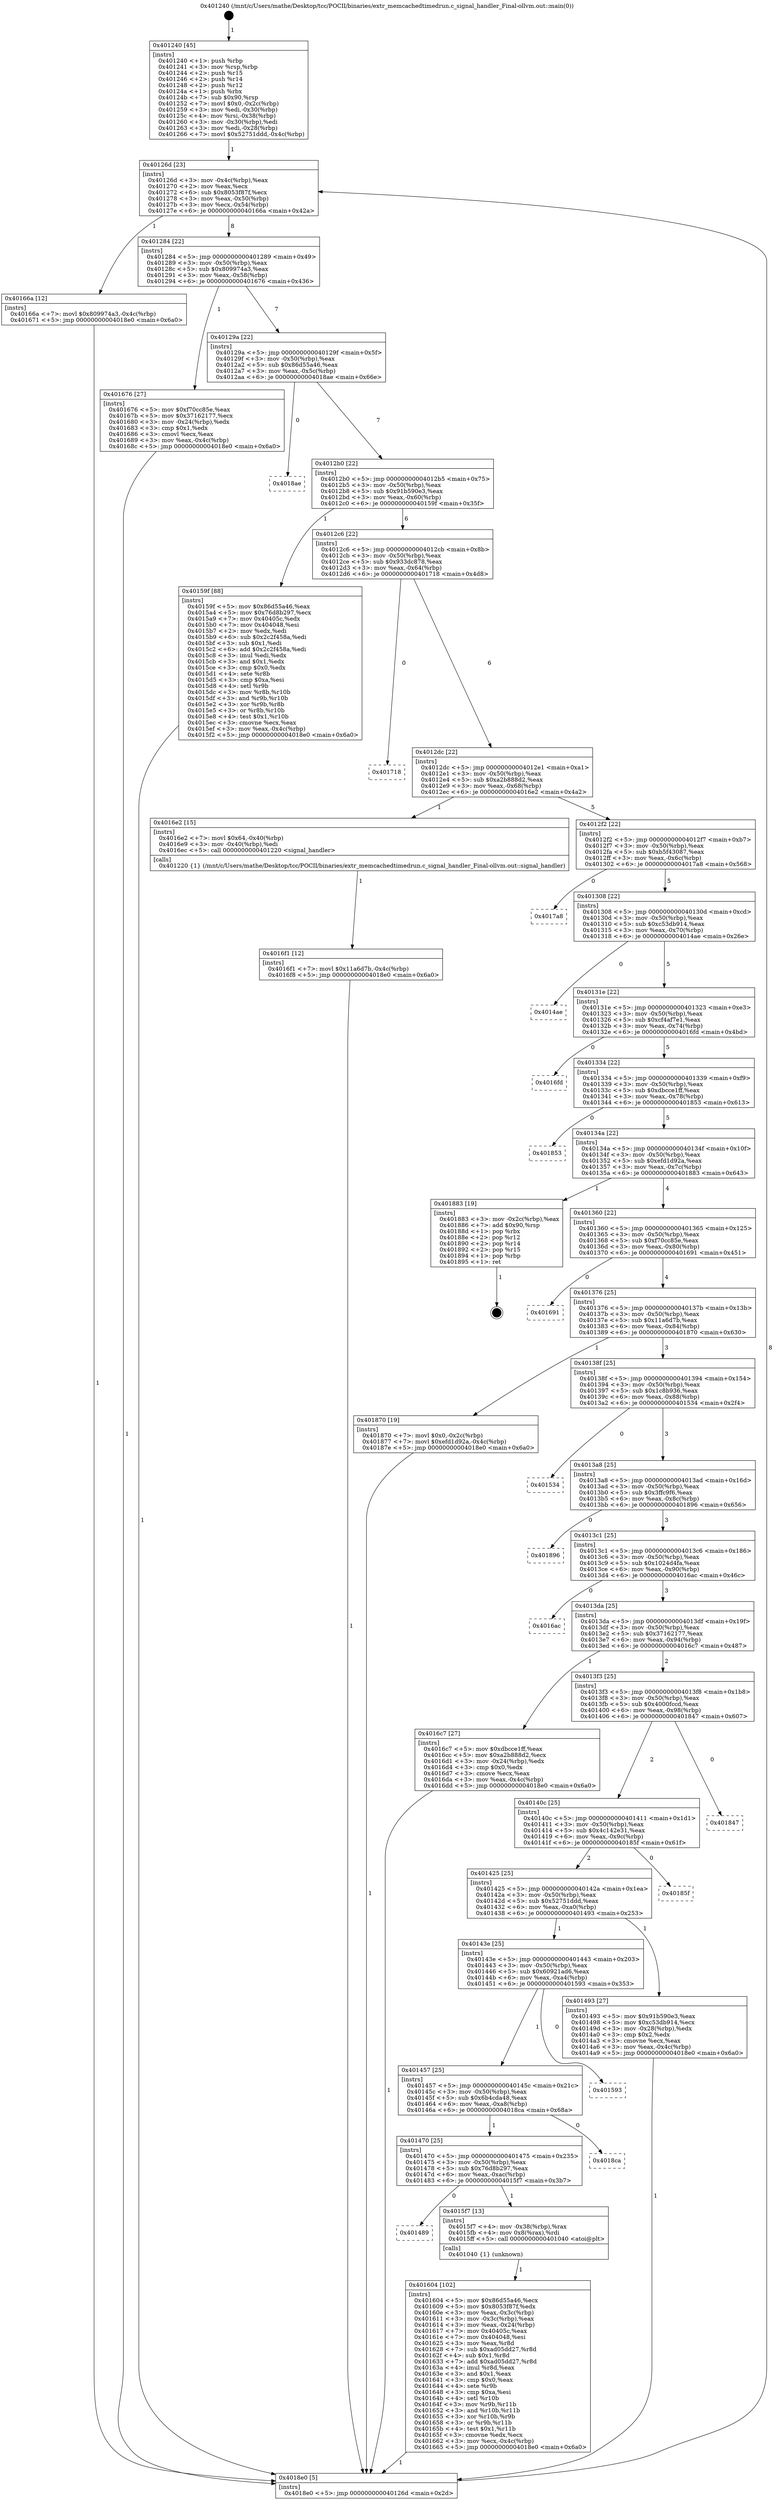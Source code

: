digraph "0x401240" {
  label = "0x401240 (/mnt/c/Users/mathe/Desktop/tcc/POCII/binaries/extr_memcachedtimedrun.c_signal_handler_Final-ollvm.out::main(0))"
  labelloc = "t"
  node[shape=record]

  Entry [label="",width=0.3,height=0.3,shape=circle,fillcolor=black,style=filled]
  "0x40126d" [label="{
     0x40126d [23]\l
     | [instrs]\l
     &nbsp;&nbsp;0x40126d \<+3\>: mov -0x4c(%rbp),%eax\l
     &nbsp;&nbsp;0x401270 \<+2\>: mov %eax,%ecx\l
     &nbsp;&nbsp;0x401272 \<+6\>: sub $0x8053f87f,%ecx\l
     &nbsp;&nbsp;0x401278 \<+3\>: mov %eax,-0x50(%rbp)\l
     &nbsp;&nbsp;0x40127b \<+3\>: mov %ecx,-0x54(%rbp)\l
     &nbsp;&nbsp;0x40127e \<+6\>: je 000000000040166a \<main+0x42a\>\l
  }"]
  "0x40166a" [label="{
     0x40166a [12]\l
     | [instrs]\l
     &nbsp;&nbsp;0x40166a \<+7\>: movl $0x809974a3,-0x4c(%rbp)\l
     &nbsp;&nbsp;0x401671 \<+5\>: jmp 00000000004018e0 \<main+0x6a0\>\l
  }"]
  "0x401284" [label="{
     0x401284 [22]\l
     | [instrs]\l
     &nbsp;&nbsp;0x401284 \<+5\>: jmp 0000000000401289 \<main+0x49\>\l
     &nbsp;&nbsp;0x401289 \<+3\>: mov -0x50(%rbp),%eax\l
     &nbsp;&nbsp;0x40128c \<+5\>: sub $0x809974a3,%eax\l
     &nbsp;&nbsp;0x401291 \<+3\>: mov %eax,-0x58(%rbp)\l
     &nbsp;&nbsp;0x401294 \<+6\>: je 0000000000401676 \<main+0x436\>\l
  }"]
  Exit [label="",width=0.3,height=0.3,shape=circle,fillcolor=black,style=filled,peripheries=2]
  "0x401676" [label="{
     0x401676 [27]\l
     | [instrs]\l
     &nbsp;&nbsp;0x401676 \<+5\>: mov $0xf70cc85e,%eax\l
     &nbsp;&nbsp;0x40167b \<+5\>: mov $0x37162177,%ecx\l
     &nbsp;&nbsp;0x401680 \<+3\>: mov -0x24(%rbp),%edx\l
     &nbsp;&nbsp;0x401683 \<+3\>: cmp $0x1,%edx\l
     &nbsp;&nbsp;0x401686 \<+3\>: cmovl %ecx,%eax\l
     &nbsp;&nbsp;0x401689 \<+3\>: mov %eax,-0x4c(%rbp)\l
     &nbsp;&nbsp;0x40168c \<+5\>: jmp 00000000004018e0 \<main+0x6a0\>\l
  }"]
  "0x40129a" [label="{
     0x40129a [22]\l
     | [instrs]\l
     &nbsp;&nbsp;0x40129a \<+5\>: jmp 000000000040129f \<main+0x5f\>\l
     &nbsp;&nbsp;0x40129f \<+3\>: mov -0x50(%rbp),%eax\l
     &nbsp;&nbsp;0x4012a2 \<+5\>: sub $0x86d55a46,%eax\l
     &nbsp;&nbsp;0x4012a7 \<+3\>: mov %eax,-0x5c(%rbp)\l
     &nbsp;&nbsp;0x4012aa \<+6\>: je 00000000004018ae \<main+0x66e\>\l
  }"]
  "0x4016f1" [label="{
     0x4016f1 [12]\l
     | [instrs]\l
     &nbsp;&nbsp;0x4016f1 \<+7\>: movl $0x11a6d7b,-0x4c(%rbp)\l
     &nbsp;&nbsp;0x4016f8 \<+5\>: jmp 00000000004018e0 \<main+0x6a0\>\l
  }"]
  "0x4018ae" [label="{
     0x4018ae\l
  }", style=dashed]
  "0x4012b0" [label="{
     0x4012b0 [22]\l
     | [instrs]\l
     &nbsp;&nbsp;0x4012b0 \<+5\>: jmp 00000000004012b5 \<main+0x75\>\l
     &nbsp;&nbsp;0x4012b5 \<+3\>: mov -0x50(%rbp),%eax\l
     &nbsp;&nbsp;0x4012b8 \<+5\>: sub $0x91b590e3,%eax\l
     &nbsp;&nbsp;0x4012bd \<+3\>: mov %eax,-0x60(%rbp)\l
     &nbsp;&nbsp;0x4012c0 \<+6\>: je 000000000040159f \<main+0x35f\>\l
  }"]
  "0x401604" [label="{
     0x401604 [102]\l
     | [instrs]\l
     &nbsp;&nbsp;0x401604 \<+5\>: mov $0x86d55a46,%ecx\l
     &nbsp;&nbsp;0x401609 \<+5\>: mov $0x8053f87f,%edx\l
     &nbsp;&nbsp;0x40160e \<+3\>: mov %eax,-0x3c(%rbp)\l
     &nbsp;&nbsp;0x401611 \<+3\>: mov -0x3c(%rbp),%eax\l
     &nbsp;&nbsp;0x401614 \<+3\>: mov %eax,-0x24(%rbp)\l
     &nbsp;&nbsp;0x401617 \<+7\>: mov 0x40405c,%eax\l
     &nbsp;&nbsp;0x40161e \<+7\>: mov 0x404048,%esi\l
     &nbsp;&nbsp;0x401625 \<+3\>: mov %eax,%r8d\l
     &nbsp;&nbsp;0x401628 \<+7\>: sub $0xad05dd27,%r8d\l
     &nbsp;&nbsp;0x40162f \<+4\>: sub $0x1,%r8d\l
     &nbsp;&nbsp;0x401633 \<+7\>: add $0xad05dd27,%r8d\l
     &nbsp;&nbsp;0x40163a \<+4\>: imul %r8d,%eax\l
     &nbsp;&nbsp;0x40163e \<+3\>: and $0x1,%eax\l
     &nbsp;&nbsp;0x401641 \<+3\>: cmp $0x0,%eax\l
     &nbsp;&nbsp;0x401644 \<+4\>: sete %r9b\l
     &nbsp;&nbsp;0x401648 \<+3\>: cmp $0xa,%esi\l
     &nbsp;&nbsp;0x40164b \<+4\>: setl %r10b\l
     &nbsp;&nbsp;0x40164f \<+3\>: mov %r9b,%r11b\l
     &nbsp;&nbsp;0x401652 \<+3\>: and %r10b,%r11b\l
     &nbsp;&nbsp;0x401655 \<+3\>: xor %r10b,%r9b\l
     &nbsp;&nbsp;0x401658 \<+3\>: or %r9b,%r11b\l
     &nbsp;&nbsp;0x40165b \<+4\>: test $0x1,%r11b\l
     &nbsp;&nbsp;0x40165f \<+3\>: cmovne %edx,%ecx\l
     &nbsp;&nbsp;0x401662 \<+3\>: mov %ecx,-0x4c(%rbp)\l
     &nbsp;&nbsp;0x401665 \<+5\>: jmp 00000000004018e0 \<main+0x6a0\>\l
  }"]
  "0x40159f" [label="{
     0x40159f [88]\l
     | [instrs]\l
     &nbsp;&nbsp;0x40159f \<+5\>: mov $0x86d55a46,%eax\l
     &nbsp;&nbsp;0x4015a4 \<+5\>: mov $0x76d8b297,%ecx\l
     &nbsp;&nbsp;0x4015a9 \<+7\>: mov 0x40405c,%edx\l
     &nbsp;&nbsp;0x4015b0 \<+7\>: mov 0x404048,%esi\l
     &nbsp;&nbsp;0x4015b7 \<+2\>: mov %edx,%edi\l
     &nbsp;&nbsp;0x4015b9 \<+6\>: sub $0x2c2f458a,%edi\l
     &nbsp;&nbsp;0x4015bf \<+3\>: sub $0x1,%edi\l
     &nbsp;&nbsp;0x4015c2 \<+6\>: add $0x2c2f458a,%edi\l
     &nbsp;&nbsp;0x4015c8 \<+3\>: imul %edi,%edx\l
     &nbsp;&nbsp;0x4015cb \<+3\>: and $0x1,%edx\l
     &nbsp;&nbsp;0x4015ce \<+3\>: cmp $0x0,%edx\l
     &nbsp;&nbsp;0x4015d1 \<+4\>: sete %r8b\l
     &nbsp;&nbsp;0x4015d5 \<+3\>: cmp $0xa,%esi\l
     &nbsp;&nbsp;0x4015d8 \<+4\>: setl %r9b\l
     &nbsp;&nbsp;0x4015dc \<+3\>: mov %r8b,%r10b\l
     &nbsp;&nbsp;0x4015df \<+3\>: and %r9b,%r10b\l
     &nbsp;&nbsp;0x4015e2 \<+3\>: xor %r9b,%r8b\l
     &nbsp;&nbsp;0x4015e5 \<+3\>: or %r8b,%r10b\l
     &nbsp;&nbsp;0x4015e8 \<+4\>: test $0x1,%r10b\l
     &nbsp;&nbsp;0x4015ec \<+3\>: cmovne %ecx,%eax\l
     &nbsp;&nbsp;0x4015ef \<+3\>: mov %eax,-0x4c(%rbp)\l
     &nbsp;&nbsp;0x4015f2 \<+5\>: jmp 00000000004018e0 \<main+0x6a0\>\l
  }"]
  "0x4012c6" [label="{
     0x4012c6 [22]\l
     | [instrs]\l
     &nbsp;&nbsp;0x4012c6 \<+5\>: jmp 00000000004012cb \<main+0x8b\>\l
     &nbsp;&nbsp;0x4012cb \<+3\>: mov -0x50(%rbp),%eax\l
     &nbsp;&nbsp;0x4012ce \<+5\>: sub $0x933dc878,%eax\l
     &nbsp;&nbsp;0x4012d3 \<+3\>: mov %eax,-0x64(%rbp)\l
     &nbsp;&nbsp;0x4012d6 \<+6\>: je 0000000000401718 \<main+0x4d8\>\l
  }"]
  "0x401489" [label="{
     0x401489\l
  }", style=dashed]
  "0x401718" [label="{
     0x401718\l
  }", style=dashed]
  "0x4012dc" [label="{
     0x4012dc [22]\l
     | [instrs]\l
     &nbsp;&nbsp;0x4012dc \<+5\>: jmp 00000000004012e1 \<main+0xa1\>\l
     &nbsp;&nbsp;0x4012e1 \<+3\>: mov -0x50(%rbp),%eax\l
     &nbsp;&nbsp;0x4012e4 \<+5\>: sub $0xa2b888d2,%eax\l
     &nbsp;&nbsp;0x4012e9 \<+3\>: mov %eax,-0x68(%rbp)\l
     &nbsp;&nbsp;0x4012ec \<+6\>: je 00000000004016e2 \<main+0x4a2\>\l
  }"]
  "0x4015f7" [label="{
     0x4015f7 [13]\l
     | [instrs]\l
     &nbsp;&nbsp;0x4015f7 \<+4\>: mov -0x38(%rbp),%rax\l
     &nbsp;&nbsp;0x4015fb \<+4\>: mov 0x8(%rax),%rdi\l
     &nbsp;&nbsp;0x4015ff \<+5\>: call 0000000000401040 \<atoi@plt\>\l
     | [calls]\l
     &nbsp;&nbsp;0x401040 \{1\} (unknown)\l
  }"]
  "0x4016e2" [label="{
     0x4016e2 [15]\l
     | [instrs]\l
     &nbsp;&nbsp;0x4016e2 \<+7\>: movl $0x64,-0x40(%rbp)\l
     &nbsp;&nbsp;0x4016e9 \<+3\>: mov -0x40(%rbp),%edi\l
     &nbsp;&nbsp;0x4016ec \<+5\>: call 0000000000401220 \<signal_handler\>\l
     | [calls]\l
     &nbsp;&nbsp;0x401220 \{1\} (/mnt/c/Users/mathe/Desktop/tcc/POCII/binaries/extr_memcachedtimedrun.c_signal_handler_Final-ollvm.out::signal_handler)\l
  }"]
  "0x4012f2" [label="{
     0x4012f2 [22]\l
     | [instrs]\l
     &nbsp;&nbsp;0x4012f2 \<+5\>: jmp 00000000004012f7 \<main+0xb7\>\l
     &nbsp;&nbsp;0x4012f7 \<+3\>: mov -0x50(%rbp),%eax\l
     &nbsp;&nbsp;0x4012fa \<+5\>: sub $0xb5f43087,%eax\l
     &nbsp;&nbsp;0x4012ff \<+3\>: mov %eax,-0x6c(%rbp)\l
     &nbsp;&nbsp;0x401302 \<+6\>: je 00000000004017a8 \<main+0x568\>\l
  }"]
  "0x401470" [label="{
     0x401470 [25]\l
     | [instrs]\l
     &nbsp;&nbsp;0x401470 \<+5\>: jmp 0000000000401475 \<main+0x235\>\l
     &nbsp;&nbsp;0x401475 \<+3\>: mov -0x50(%rbp),%eax\l
     &nbsp;&nbsp;0x401478 \<+5\>: sub $0x76d8b297,%eax\l
     &nbsp;&nbsp;0x40147d \<+6\>: mov %eax,-0xac(%rbp)\l
     &nbsp;&nbsp;0x401483 \<+6\>: je 00000000004015f7 \<main+0x3b7\>\l
  }"]
  "0x4017a8" [label="{
     0x4017a8\l
  }", style=dashed]
  "0x401308" [label="{
     0x401308 [22]\l
     | [instrs]\l
     &nbsp;&nbsp;0x401308 \<+5\>: jmp 000000000040130d \<main+0xcd\>\l
     &nbsp;&nbsp;0x40130d \<+3\>: mov -0x50(%rbp),%eax\l
     &nbsp;&nbsp;0x401310 \<+5\>: sub $0xc53db914,%eax\l
     &nbsp;&nbsp;0x401315 \<+3\>: mov %eax,-0x70(%rbp)\l
     &nbsp;&nbsp;0x401318 \<+6\>: je 00000000004014ae \<main+0x26e\>\l
  }"]
  "0x4018ca" [label="{
     0x4018ca\l
  }", style=dashed]
  "0x4014ae" [label="{
     0x4014ae\l
  }", style=dashed]
  "0x40131e" [label="{
     0x40131e [22]\l
     | [instrs]\l
     &nbsp;&nbsp;0x40131e \<+5\>: jmp 0000000000401323 \<main+0xe3\>\l
     &nbsp;&nbsp;0x401323 \<+3\>: mov -0x50(%rbp),%eax\l
     &nbsp;&nbsp;0x401326 \<+5\>: sub $0xcf4af7e1,%eax\l
     &nbsp;&nbsp;0x40132b \<+3\>: mov %eax,-0x74(%rbp)\l
     &nbsp;&nbsp;0x40132e \<+6\>: je 00000000004016fd \<main+0x4bd\>\l
  }"]
  "0x401457" [label="{
     0x401457 [25]\l
     | [instrs]\l
     &nbsp;&nbsp;0x401457 \<+5\>: jmp 000000000040145c \<main+0x21c\>\l
     &nbsp;&nbsp;0x40145c \<+3\>: mov -0x50(%rbp),%eax\l
     &nbsp;&nbsp;0x40145f \<+5\>: sub $0x6b4cda48,%eax\l
     &nbsp;&nbsp;0x401464 \<+6\>: mov %eax,-0xa8(%rbp)\l
     &nbsp;&nbsp;0x40146a \<+6\>: je 00000000004018ca \<main+0x68a\>\l
  }"]
  "0x4016fd" [label="{
     0x4016fd\l
  }", style=dashed]
  "0x401334" [label="{
     0x401334 [22]\l
     | [instrs]\l
     &nbsp;&nbsp;0x401334 \<+5\>: jmp 0000000000401339 \<main+0xf9\>\l
     &nbsp;&nbsp;0x401339 \<+3\>: mov -0x50(%rbp),%eax\l
     &nbsp;&nbsp;0x40133c \<+5\>: sub $0xdbcce1ff,%eax\l
     &nbsp;&nbsp;0x401341 \<+3\>: mov %eax,-0x78(%rbp)\l
     &nbsp;&nbsp;0x401344 \<+6\>: je 0000000000401853 \<main+0x613\>\l
  }"]
  "0x401593" [label="{
     0x401593\l
  }", style=dashed]
  "0x401853" [label="{
     0x401853\l
  }", style=dashed]
  "0x40134a" [label="{
     0x40134a [22]\l
     | [instrs]\l
     &nbsp;&nbsp;0x40134a \<+5\>: jmp 000000000040134f \<main+0x10f\>\l
     &nbsp;&nbsp;0x40134f \<+3\>: mov -0x50(%rbp),%eax\l
     &nbsp;&nbsp;0x401352 \<+5\>: sub $0xefd1d92a,%eax\l
     &nbsp;&nbsp;0x401357 \<+3\>: mov %eax,-0x7c(%rbp)\l
     &nbsp;&nbsp;0x40135a \<+6\>: je 0000000000401883 \<main+0x643\>\l
  }"]
  "0x401240" [label="{
     0x401240 [45]\l
     | [instrs]\l
     &nbsp;&nbsp;0x401240 \<+1\>: push %rbp\l
     &nbsp;&nbsp;0x401241 \<+3\>: mov %rsp,%rbp\l
     &nbsp;&nbsp;0x401244 \<+2\>: push %r15\l
     &nbsp;&nbsp;0x401246 \<+2\>: push %r14\l
     &nbsp;&nbsp;0x401248 \<+2\>: push %r12\l
     &nbsp;&nbsp;0x40124a \<+1\>: push %rbx\l
     &nbsp;&nbsp;0x40124b \<+7\>: sub $0x90,%rsp\l
     &nbsp;&nbsp;0x401252 \<+7\>: movl $0x0,-0x2c(%rbp)\l
     &nbsp;&nbsp;0x401259 \<+3\>: mov %edi,-0x30(%rbp)\l
     &nbsp;&nbsp;0x40125c \<+4\>: mov %rsi,-0x38(%rbp)\l
     &nbsp;&nbsp;0x401260 \<+3\>: mov -0x30(%rbp),%edi\l
     &nbsp;&nbsp;0x401263 \<+3\>: mov %edi,-0x28(%rbp)\l
     &nbsp;&nbsp;0x401266 \<+7\>: movl $0x52751ddd,-0x4c(%rbp)\l
  }"]
  "0x401883" [label="{
     0x401883 [19]\l
     | [instrs]\l
     &nbsp;&nbsp;0x401883 \<+3\>: mov -0x2c(%rbp),%eax\l
     &nbsp;&nbsp;0x401886 \<+7\>: add $0x90,%rsp\l
     &nbsp;&nbsp;0x40188d \<+1\>: pop %rbx\l
     &nbsp;&nbsp;0x40188e \<+2\>: pop %r12\l
     &nbsp;&nbsp;0x401890 \<+2\>: pop %r14\l
     &nbsp;&nbsp;0x401892 \<+2\>: pop %r15\l
     &nbsp;&nbsp;0x401894 \<+1\>: pop %rbp\l
     &nbsp;&nbsp;0x401895 \<+1\>: ret\l
  }"]
  "0x401360" [label="{
     0x401360 [22]\l
     | [instrs]\l
     &nbsp;&nbsp;0x401360 \<+5\>: jmp 0000000000401365 \<main+0x125\>\l
     &nbsp;&nbsp;0x401365 \<+3\>: mov -0x50(%rbp),%eax\l
     &nbsp;&nbsp;0x401368 \<+5\>: sub $0xf70cc85e,%eax\l
     &nbsp;&nbsp;0x40136d \<+3\>: mov %eax,-0x80(%rbp)\l
     &nbsp;&nbsp;0x401370 \<+6\>: je 0000000000401691 \<main+0x451\>\l
  }"]
  "0x4018e0" [label="{
     0x4018e0 [5]\l
     | [instrs]\l
     &nbsp;&nbsp;0x4018e0 \<+5\>: jmp 000000000040126d \<main+0x2d\>\l
  }"]
  "0x401691" [label="{
     0x401691\l
  }", style=dashed]
  "0x401376" [label="{
     0x401376 [25]\l
     | [instrs]\l
     &nbsp;&nbsp;0x401376 \<+5\>: jmp 000000000040137b \<main+0x13b\>\l
     &nbsp;&nbsp;0x40137b \<+3\>: mov -0x50(%rbp),%eax\l
     &nbsp;&nbsp;0x40137e \<+5\>: sub $0x11a6d7b,%eax\l
     &nbsp;&nbsp;0x401383 \<+6\>: mov %eax,-0x84(%rbp)\l
     &nbsp;&nbsp;0x401389 \<+6\>: je 0000000000401870 \<main+0x630\>\l
  }"]
  "0x40143e" [label="{
     0x40143e [25]\l
     | [instrs]\l
     &nbsp;&nbsp;0x40143e \<+5\>: jmp 0000000000401443 \<main+0x203\>\l
     &nbsp;&nbsp;0x401443 \<+3\>: mov -0x50(%rbp),%eax\l
     &nbsp;&nbsp;0x401446 \<+5\>: sub $0x60921ad6,%eax\l
     &nbsp;&nbsp;0x40144b \<+6\>: mov %eax,-0xa4(%rbp)\l
     &nbsp;&nbsp;0x401451 \<+6\>: je 0000000000401593 \<main+0x353\>\l
  }"]
  "0x401870" [label="{
     0x401870 [19]\l
     | [instrs]\l
     &nbsp;&nbsp;0x401870 \<+7\>: movl $0x0,-0x2c(%rbp)\l
     &nbsp;&nbsp;0x401877 \<+7\>: movl $0xefd1d92a,-0x4c(%rbp)\l
     &nbsp;&nbsp;0x40187e \<+5\>: jmp 00000000004018e0 \<main+0x6a0\>\l
  }"]
  "0x40138f" [label="{
     0x40138f [25]\l
     | [instrs]\l
     &nbsp;&nbsp;0x40138f \<+5\>: jmp 0000000000401394 \<main+0x154\>\l
     &nbsp;&nbsp;0x401394 \<+3\>: mov -0x50(%rbp),%eax\l
     &nbsp;&nbsp;0x401397 \<+5\>: sub $0x1c8b936,%eax\l
     &nbsp;&nbsp;0x40139c \<+6\>: mov %eax,-0x88(%rbp)\l
     &nbsp;&nbsp;0x4013a2 \<+6\>: je 0000000000401534 \<main+0x2f4\>\l
  }"]
  "0x401493" [label="{
     0x401493 [27]\l
     | [instrs]\l
     &nbsp;&nbsp;0x401493 \<+5\>: mov $0x91b590e3,%eax\l
     &nbsp;&nbsp;0x401498 \<+5\>: mov $0xc53db914,%ecx\l
     &nbsp;&nbsp;0x40149d \<+3\>: mov -0x28(%rbp),%edx\l
     &nbsp;&nbsp;0x4014a0 \<+3\>: cmp $0x2,%edx\l
     &nbsp;&nbsp;0x4014a3 \<+3\>: cmovne %ecx,%eax\l
     &nbsp;&nbsp;0x4014a6 \<+3\>: mov %eax,-0x4c(%rbp)\l
     &nbsp;&nbsp;0x4014a9 \<+5\>: jmp 00000000004018e0 \<main+0x6a0\>\l
  }"]
  "0x401534" [label="{
     0x401534\l
  }", style=dashed]
  "0x4013a8" [label="{
     0x4013a8 [25]\l
     | [instrs]\l
     &nbsp;&nbsp;0x4013a8 \<+5\>: jmp 00000000004013ad \<main+0x16d\>\l
     &nbsp;&nbsp;0x4013ad \<+3\>: mov -0x50(%rbp),%eax\l
     &nbsp;&nbsp;0x4013b0 \<+5\>: sub $0x3ffc9f6,%eax\l
     &nbsp;&nbsp;0x4013b5 \<+6\>: mov %eax,-0x8c(%rbp)\l
     &nbsp;&nbsp;0x4013bb \<+6\>: je 0000000000401896 \<main+0x656\>\l
  }"]
  "0x401425" [label="{
     0x401425 [25]\l
     | [instrs]\l
     &nbsp;&nbsp;0x401425 \<+5\>: jmp 000000000040142a \<main+0x1ea\>\l
     &nbsp;&nbsp;0x40142a \<+3\>: mov -0x50(%rbp),%eax\l
     &nbsp;&nbsp;0x40142d \<+5\>: sub $0x52751ddd,%eax\l
     &nbsp;&nbsp;0x401432 \<+6\>: mov %eax,-0xa0(%rbp)\l
     &nbsp;&nbsp;0x401438 \<+6\>: je 0000000000401493 \<main+0x253\>\l
  }"]
  "0x401896" [label="{
     0x401896\l
  }", style=dashed]
  "0x4013c1" [label="{
     0x4013c1 [25]\l
     | [instrs]\l
     &nbsp;&nbsp;0x4013c1 \<+5\>: jmp 00000000004013c6 \<main+0x186\>\l
     &nbsp;&nbsp;0x4013c6 \<+3\>: mov -0x50(%rbp),%eax\l
     &nbsp;&nbsp;0x4013c9 \<+5\>: sub $0x1024d4fa,%eax\l
     &nbsp;&nbsp;0x4013ce \<+6\>: mov %eax,-0x90(%rbp)\l
     &nbsp;&nbsp;0x4013d4 \<+6\>: je 00000000004016ac \<main+0x46c\>\l
  }"]
  "0x40185f" [label="{
     0x40185f\l
  }", style=dashed]
  "0x4016ac" [label="{
     0x4016ac\l
  }", style=dashed]
  "0x4013da" [label="{
     0x4013da [25]\l
     | [instrs]\l
     &nbsp;&nbsp;0x4013da \<+5\>: jmp 00000000004013df \<main+0x19f\>\l
     &nbsp;&nbsp;0x4013df \<+3\>: mov -0x50(%rbp),%eax\l
     &nbsp;&nbsp;0x4013e2 \<+5\>: sub $0x37162177,%eax\l
     &nbsp;&nbsp;0x4013e7 \<+6\>: mov %eax,-0x94(%rbp)\l
     &nbsp;&nbsp;0x4013ed \<+6\>: je 00000000004016c7 \<main+0x487\>\l
  }"]
  "0x40140c" [label="{
     0x40140c [25]\l
     | [instrs]\l
     &nbsp;&nbsp;0x40140c \<+5\>: jmp 0000000000401411 \<main+0x1d1\>\l
     &nbsp;&nbsp;0x401411 \<+3\>: mov -0x50(%rbp),%eax\l
     &nbsp;&nbsp;0x401414 \<+5\>: sub $0x4c142e31,%eax\l
     &nbsp;&nbsp;0x401419 \<+6\>: mov %eax,-0x9c(%rbp)\l
     &nbsp;&nbsp;0x40141f \<+6\>: je 000000000040185f \<main+0x61f\>\l
  }"]
  "0x4016c7" [label="{
     0x4016c7 [27]\l
     | [instrs]\l
     &nbsp;&nbsp;0x4016c7 \<+5\>: mov $0xdbcce1ff,%eax\l
     &nbsp;&nbsp;0x4016cc \<+5\>: mov $0xa2b888d2,%ecx\l
     &nbsp;&nbsp;0x4016d1 \<+3\>: mov -0x24(%rbp),%edx\l
     &nbsp;&nbsp;0x4016d4 \<+3\>: cmp $0x0,%edx\l
     &nbsp;&nbsp;0x4016d7 \<+3\>: cmove %ecx,%eax\l
     &nbsp;&nbsp;0x4016da \<+3\>: mov %eax,-0x4c(%rbp)\l
     &nbsp;&nbsp;0x4016dd \<+5\>: jmp 00000000004018e0 \<main+0x6a0\>\l
  }"]
  "0x4013f3" [label="{
     0x4013f3 [25]\l
     | [instrs]\l
     &nbsp;&nbsp;0x4013f3 \<+5\>: jmp 00000000004013f8 \<main+0x1b8\>\l
     &nbsp;&nbsp;0x4013f8 \<+3\>: mov -0x50(%rbp),%eax\l
     &nbsp;&nbsp;0x4013fb \<+5\>: sub $0x4000fccd,%eax\l
     &nbsp;&nbsp;0x401400 \<+6\>: mov %eax,-0x98(%rbp)\l
     &nbsp;&nbsp;0x401406 \<+6\>: je 0000000000401847 \<main+0x607\>\l
  }"]
  "0x401847" [label="{
     0x401847\l
  }", style=dashed]
  Entry -> "0x401240" [label=" 1"]
  "0x40126d" -> "0x40166a" [label=" 1"]
  "0x40126d" -> "0x401284" [label=" 8"]
  "0x401883" -> Exit [label=" 1"]
  "0x401284" -> "0x401676" [label=" 1"]
  "0x401284" -> "0x40129a" [label=" 7"]
  "0x401870" -> "0x4018e0" [label=" 1"]
  "0x40129a" -> "0x4018ae" [label=" 0"]
  "0x40129a" -> "0x4012b0" [label=" 7"]
  "0x4016f1" -> "0x4018e0" [label=" 1"]
  "0x4012b0" -> "0x40159f" [label=" 1"]
  "0x4012b0" -> "0x4012c6" [label=" 6"]
  "0x4016e2" -> "0x4016f1" [label=" 1"]
  "0x4012c6" -> "0x401718" [label=" 0"]
  "0x4012c6" -> "0x4012dc" [label=" 6"]
  "0x4016c7" -> "0x4018e0" [label=" 1"]
  "0x4012dc" -> "0x4016e2" [label=" 1"]
  "0x4012dc" -> "0x4012f2" [label=" 5"]
  "0x401676" -> "0x4018e0" [label=" 1"]
  "0x4012f2" -> "0x4017a8" [label=" 0"]
  "0x4012f2" -> "0x401308" [label=" 5"]
  "0x401604" -> "0x4018e0" [label=" 1"]
  "0x401308" -> "0x4014ae" [label=" 0"]
  "0x401308" -> "0x40131e" [label=" 5"]
  "0x4015f7" -> "0x401604" [label=" 1"]
  "0x40131e" -> "0x4016fd" [label=" 0"]
  "0x40131e" -> "0x401334" [label=" 5"]
  "0x401470" -> "0x4015f7" [label=" 1"]
  "0x401334" -> "0x401853" [label=" 0"]
  "0x401334" -> "0x40134a" [label=" 5"]
  "0x40166a" -> "0x4018e0" [label=" 1"]
  "0x40134a" -> "0x401883" [label=" 1"]
  "0x40134a" -> "0x401360" [label=" 4"]
  "0x401457" -> "0x4018ca" [label=" 0"]
  "0x401360" -> "0x401691" [label=" 0"]
  "0x401360" -> "0x401376" [label=" 4"]
  "0x401470" -> "0x401489" [label=" 0"]
  "0x401376" -> "0x401870" [label=" 1"]
  "0x401376" -> "0x40138f" [label=" 3"]
  "0x40143e" -> "0x401457" [label=" 1"]
  "0x40138f" -> "0x401534" [label=" 0"]
  "0x40138f" -> "0x4013a8" [label=" 3"]
  "0x40143e" -> "0x401593" [label=" 0"]
  "0x4013a8" -> "0x401896" [label=" 0"]
  "0x4013a8" -> "0x4013c1" [label=" 3"]
  "0x40159f" -> "0x4018e0" [label=" 1"]
  "0x4013c1" -> "0x4016ac" [label=" 0"]
  "0x4013c1" -> "0x4013da" [label=" 3"]
  "0x4018e0" -> "0x40126d" [label=" 8"]
  "0x4013da" -> "0x4016c7" [label=" 1"]
  "0x4013da" -> "0x4013f3" [label=" 2"]
  "0x401493" -> "0x4018e0" [label=" 1"]
  "0x4013f3" -> "0x401847" [label=" 0"]
  "0x4013f3" -> "0x40140c" [label=" 2"]
  "0x401240" -> "0x40126d" [label=" 1"]
  "0x40140c" -> "0x40185f" [label=" 0"]
  "0x40140c" -> "0x401425" [label=" 2"]
  "0x401457" -> "0x401470" [label=" 1"]
  "0x401425" -> "0x401493" [label=" 1"]
  "0x401425" -> "0x40143e" [label=" 1"]
}
